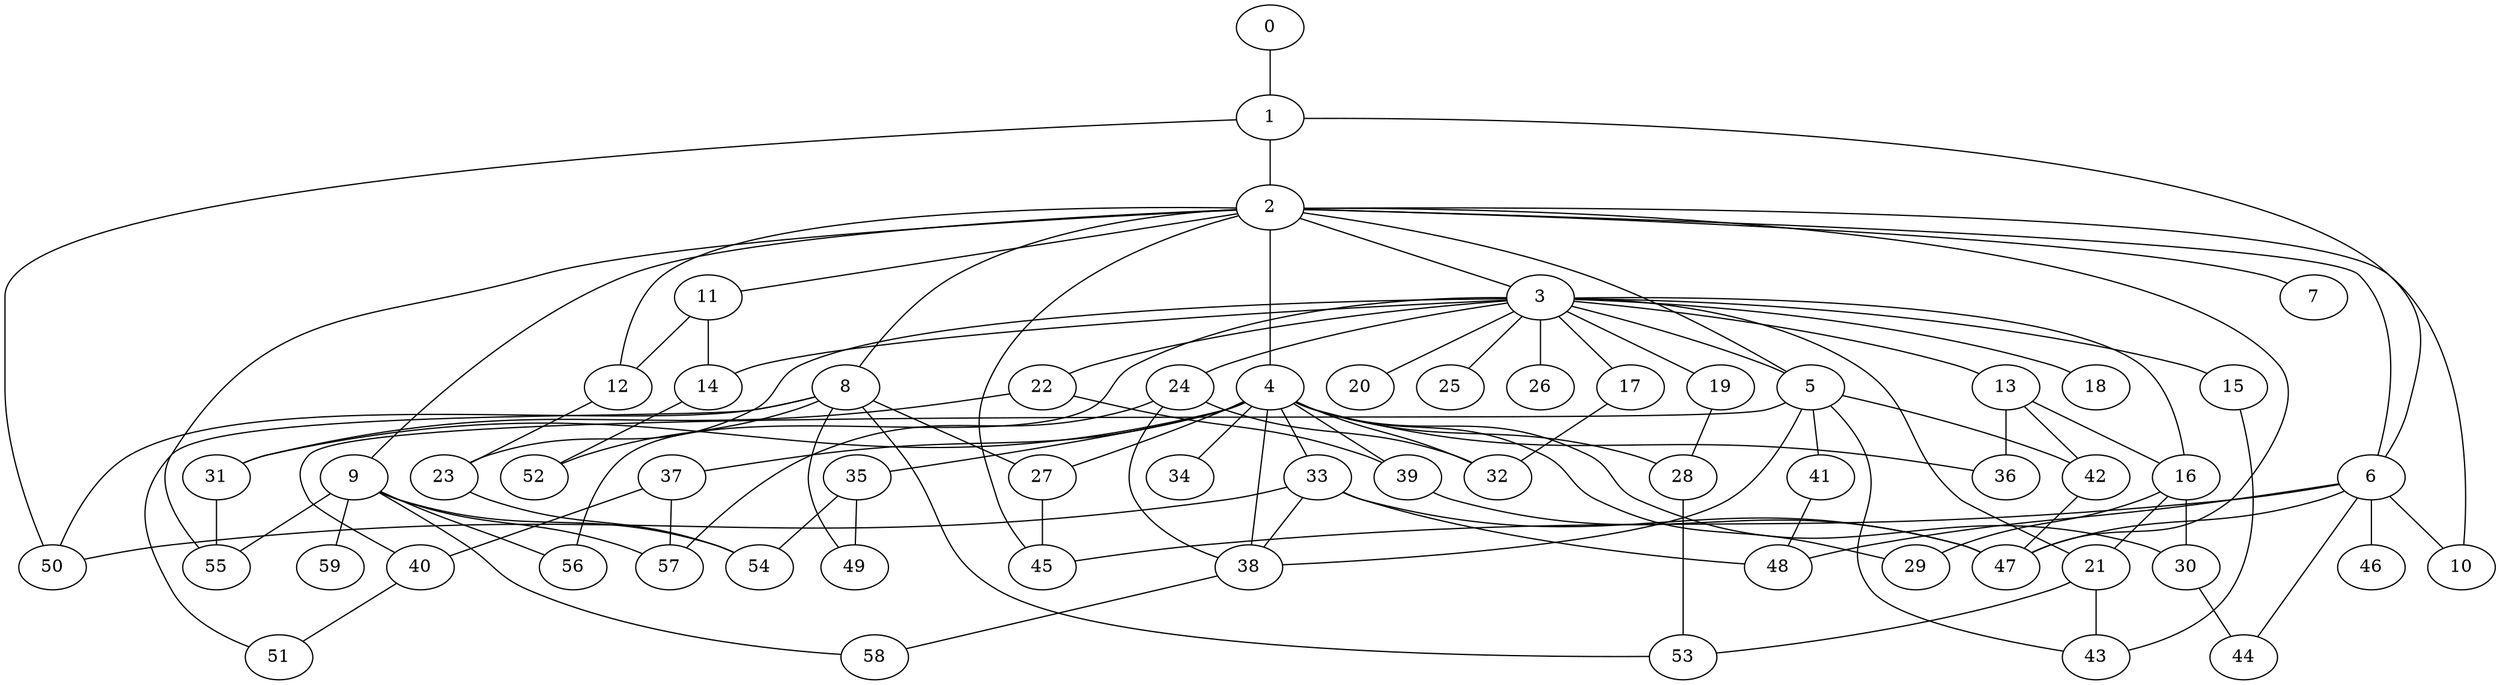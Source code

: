 
graph graphname {
    0 -- 1
1 -- 2
1 -- 50
1 -- 6
2 -- 3
2 -- 4
2 -- 5
2 -- 6
2 -- 7
2 -- 8
2 -- 9
2 -- 10
2 -- 11
2 -- 12
2 -- 45
2 -- 47
2 -- 55
3 -- 13
3 -- 14
3 -- 15
3 -- 16
3 -- 17
3 -- 18
3 -- 19
3 -- 20
3 -- 21
3 -- 22
3 -- 23
3 -- 24
3 -- 25
3 -- 26
3 -- 56
3 -- 5
4 -- 32
4 -- 33
4 -- 35
4 -- 36
4 -- 37
4 -- 38
4 -- 39
4 -- 34
4 -- 27
4 -- 28
4 -- 29
4 -- 30
4 -- 31
5 -- 40
5 -- 41
5 -- 43
5 -- 42
5 -- 38
6 -- 44
6 -- 45
6 -- 46
6 -- 47
6 -- 48
6 -- 10
8 -- 49
8 -- 50
8 -- 51
8 -- 52
8 -- 53
8 -- 27
9 -- 54
9 -- 55
9 -- 56
9 -- 57
9 -- 58
9 -- 59
11 -- 14
11 -- 12
12 -- 23
13 -- 36
13 -- 16
13 -- 42
14 -- 52
15 -- 43
16 -- 21
16 -- 29
16 -- 30
17 -- 32
19 -- 28
21 -- 53
21 -- 43
22 -- 31
22 -- 39
23 -- 54
24 -- 38
24 -- 57
24 -- 32
27 -- 45
28 -- 53
30 -- 44
31 -- 55
33 -- 50
33 -- 47
33 -- 38
33 -- 48
35 -- 54
35 -- 49
37 -- 40
37 -- 57
38 -- 58
39 -- 47
40 -- 51
41 -- 48
42 -- 47

}
